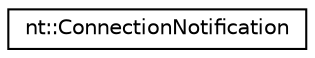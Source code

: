 digraph "Graphical Class Hierarchy"
{
  edge [fontname="Helvetica",fontsize="10",labelfontname="Helvetica",labelfontsize="10"];
  node [fontname="Helvetica",fontsize="10",shape=record];
  rankdir="LR";
  Node1 [label="nt::ConnectionNotification",height=0.2,width=0.4,color="black", fillcolor="white", style="filled",URL="$classnt_1_1ConnectionNotification.html",tooltip="NetworkTables Connection Notification. "];
}
